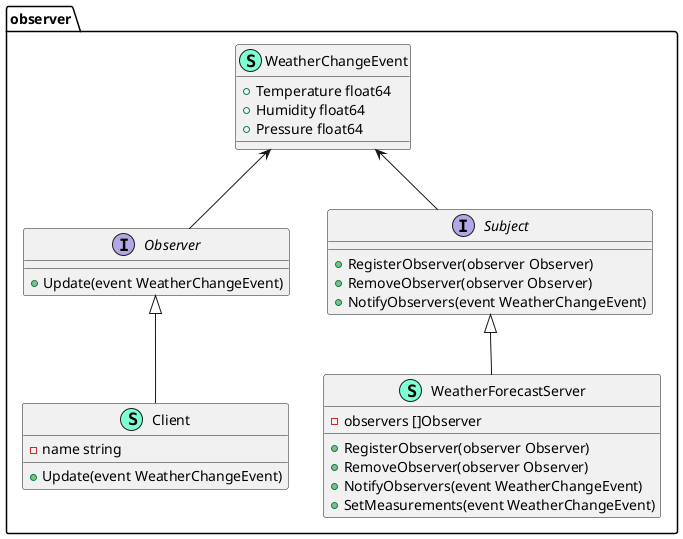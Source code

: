 @startuml
namespace observer {
    class Client << (S,Aquamarine) >> {
        - name string

        + Update(event WeatherChangeEvent) 

    }
    interface Observer  {
        + Update(event WeatherChangeEvent) 

    }
    interface Subject  {
        + RegisterObserver(observer Observer) 
        + RemoveObserver(observer Observer) 
        + NotifyObservers(event WeatherChangeEvent) 

    }
    class WeatherChangeEvent << (S,Aquamarine) >> {
        + Temperature float64
        + Humidity float64
        + Pressure float64

    }
    class WeatherForecastServer << (S,Aquamarine) >> {
        - observers []Observer

        + RegisterObserver(observer Observer) 
        + RemoveObserver(observer Observer) 
        + NotifyObservers(event WeatherChangeEvent) 
        + SetMeasurements(event WeatherChangeEvent) 

    }
}

"observer.Observer" <|-- "observer.Client"
"observer.Subject" <|-- "observer.WeatherForecastServer"
"observer.Subject" -up-> "observer.WeatherChangeEvent"
"observer.Observer" -up-> "observer.WeatherChangeEvent"

@enduml
